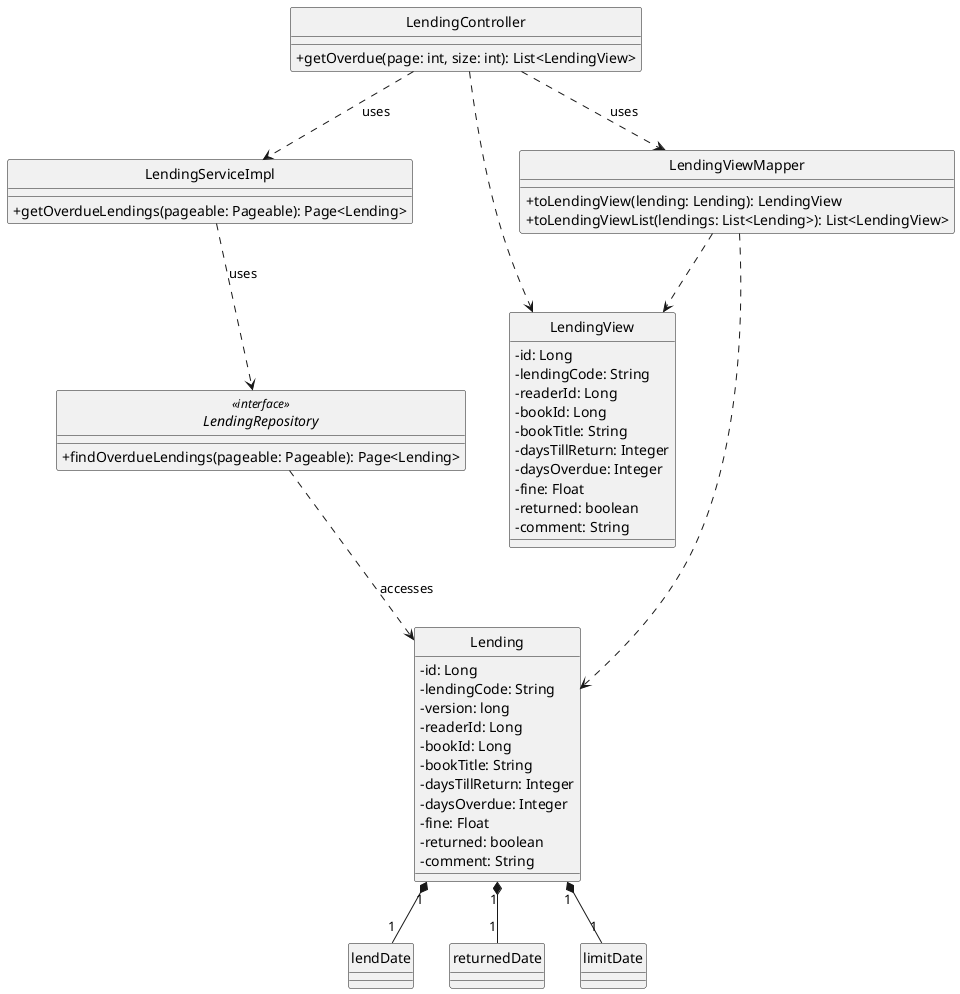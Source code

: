 @startuml
'https://plantuml.com/class-diagram

hide circle
skinparam classAttributeIconSize 0

class LendingController {
    + getOverdue(page: int, size: int): List<LendingView>
}

class LendingServiceImpl {
    + getOverdueLendings(pageable: Pageable): Page<Lending>
}

interface LendingRepository <<interface>> {
    + findOverdueLendings(pageable: Pageable): Page<Lending>
}

class Lending {
    - id: Long
    - lendingCode: String
    - version: long
    - readerId: Long
    - bookId: Long
    - bookTitle: String
    - daysTillReturn: Integer
    - daysOverdue: Integer
    - fine: Float
    - returned: boolean
    - comment: String
}

class LendingView {
    - id: Long
    - lendingCode: String
    - readerId: Long
    - bookId: Long
    - bookTitle: String
    - daysTillReturn: Integer
    - daysOverdue: Integer
    - fine: Float
    - returned: boolean
    - comment: String
}

class LendingViewMapper {
    + toLendingView(lending: Lending): LendingView
    + toLendingViewList(lendings: List<Lending>): List<LendingView>
}

LendingController ..> LendingServiceImpl : uses
LendingServiceImpl ..> LendingRepository : uses
LendingRepository ..> Lending : accesses
LendingController ..> LendingView
LendingController ..> LendingViewMapper : uses
LendingViewMapper ..> Lending
LendingViewMapper ..> LendingView

Lending "1" *-- "1" lendDate
Lending "1" *-- "1" returnedDate
Lending "1" *-- "1" limitDate


@enduml
